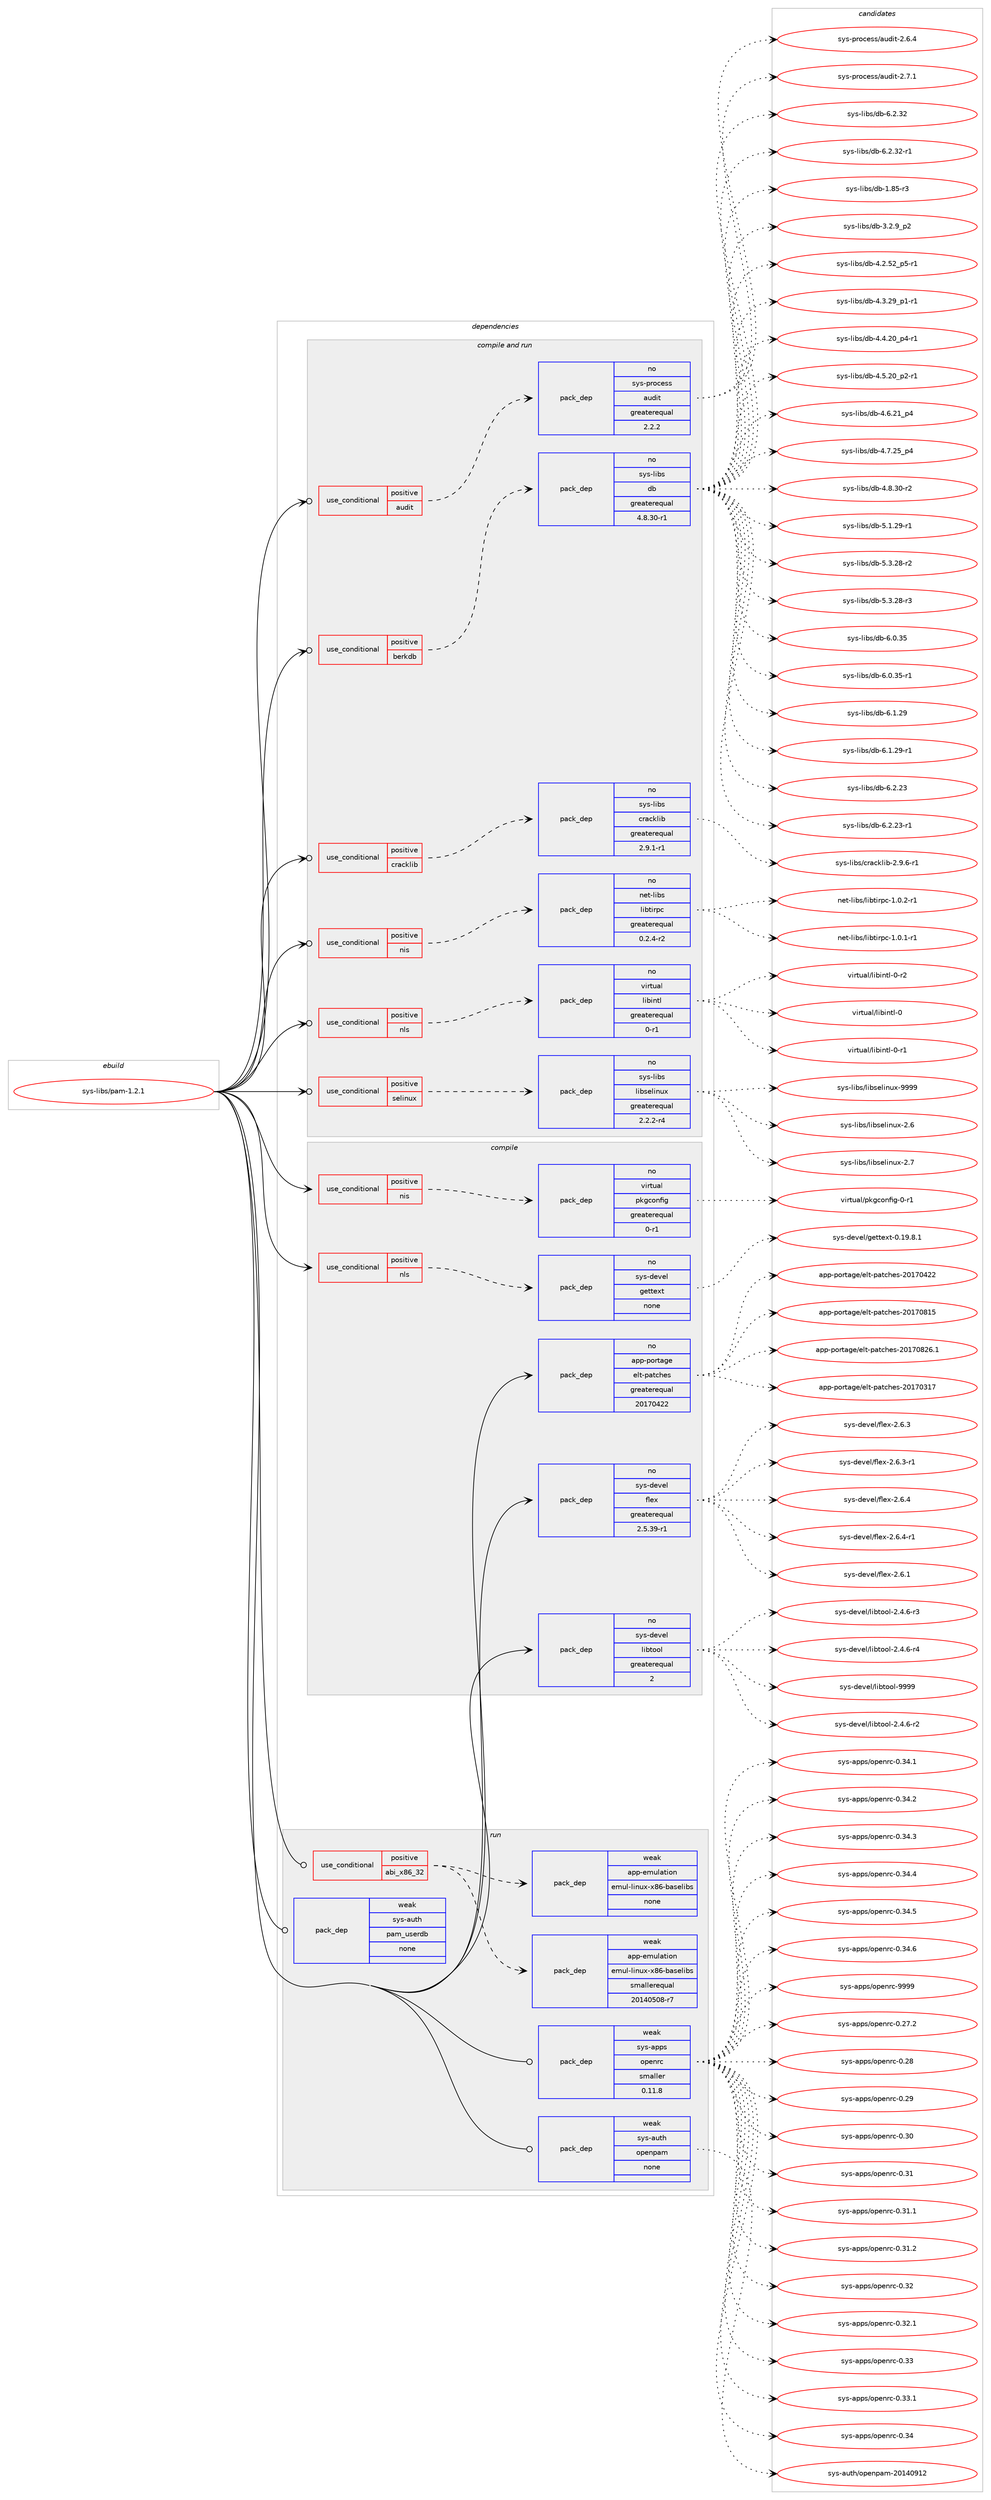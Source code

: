 digraph prolog {

# *************
# Graph options
# *************

newrank=true;
concentrate=true;
compound=true;
graph [rankdir=LR,fontname=Helvetica,fontsize=10,ranksep=1.5];#, ranksep=2.5, nodesep=0.2];
edge  [arrowhead=vee];
node  [fontname=Helvetica,fontsize=10];

# **********
# The ebuild
# **********

subgraph cluster_leftcol {
color=gray;
rank=same;
label=<<i>ebuild</i>>;
id [label="sys-libs/pam-1.2.1", color=red, width=4, href="../sys-libs/pam-1.2.1.svg"];
}

# ****************
# The dependencies
# ****************

subgraph cluster_midcol {
color=gray;
label=<<i>dependencies</i>>;
subgraph cluster_compile {
fillcolor="#eeeeee";
style=filled;
label=<<i>compile</i>>;
subgraph cond118448 {
dependency495556 [label=<<TABLE BORDER="0" CELLBORDER="1" CELLSPACING="0" CELLPADDING="4"><TR><TD ROWSPAN="3" CELLPADDING="10">use_conditional</TD></TR><TR><TD>positive</TD></TR><TR><TD>nis</TD></TR></TABLE>>, shape=none, color=red];
subgraph pack368320 {
dependency495557 [label=<<TABLE BORDER="0" CELLBORDER="1" CELLSPACING="0" CELLPADDING="4" WIDTH="220"><TR><TD ROWSPAN="6" CELLPADDING="30">pack_dep</TD></TR><TR><TD WIDTH="110">no</TD></TR><TR><TD>virtual</TD></TR><TR><TD>pkgconfig</TD></TR><TR><TD>greaterequal</TD></TR><TR><TD>0-r1</TD></TR></TABLE>>, shape=none, color=blue];
}
dependency495556:e -> dependency495557:w [weight=20,style="dashed",arrowhead="vee"];
}
id:e -> dependency495556:w [weight=20,style="solid",arrowhead="vee"];
subgraph cond118449 {
dependency495558 [label=<<TABLE BORDER="0" CELLBORDER="1" CELLSPACING="0" CELLPADDING="4"><TR><TD ROWSPAN="3" CELLPADDING="10">use_conditional</TD></TR><TR><TD>positive</TD></TR><TR><TD>nls</TD></TR></TABLE>>, shape=none, color=red];
subgraph pack368321 {
dependency495559 [label=<<TABLE BORDER="0" CELLBORDER="1" CELLSPACING="0" CELLPADDING="4" WIDTH="220"><TR><TD ROWSPAN="6" CELLPADDING="30">pack_dep</TD></TR><TR><TD WIDTH="110">no</TD></TR><TR><TD>sys-devel</TD></TR><TR><TD>gettext</TD></TR><TR><TD>none</TD></TR><TR><TD></TD></TR></TABLE>>, shape=none, color=blue];
}
dependency495558:e -> dependency495559:w [weight=20,style="dashed",arrowhead="vee"];
}
id:e -> dependency495558:w [weight=20,style="solid",arrowhead="vee"];
subgraph pack368322 {
dependency495560 [label=<<TABLE BORDER="0" CELLBORDER="1" CELLSPACING="0" CELLPADDING="4" WIDTH="220"><TR><TD ROWSPAN="6" CELLPADDING="30">pack_dep</TD></TR><TR><TD WIDTH="110">no</TD></TR><TR><TD>app-portage</TD></TR><TR><TD>elt-patches</TD></TR><TR><TD>greaterequal</TD></TR><TR><TD>20170422</TD></TR></TABLE>>, shape=none, color=blue];
}
id:e -> dependency495560:w [weight=20,style="solid",arrowhead="vee"];
subgraph pack368323 {
dependency495561 [label=<<TABLE BORDER="0" CELLBORDER="1" CELLSPACING="0" CELLPADDING="4" WIDTH="220"><TR><TD ROWSPAN="6" CELLPADDING="30">pack_dep</TD></TR><TR><TD WIDTH="110">no</TD></TR><TR><TD>sys-devel</TD></TR><TR><TD>flex</TD></TR><TR><TD>greaterequal</TD></TR><TR><TD>2.5.39-r1</TD></TR></TABLE>>, shape=none, color=blue];
}
id:e -> dependency495561:w [weight=20,style="solid",arrowhead="vee"];
subgraph pack368324 {
dependency495562 [label=<<TABLE BORDER="0" CELLBORDER="1" CELLSPACING="0" CELLPADDING="4" WIDTH="220"><TR><TD ROWSPAN="6" CELLPADDING="30">pack_dep</TD></TR><TR><TD WIDTH="110">no</TD></TR><TR><TD>sys-devel</TD></TR><TR><TD>libtool</TD></TR><TR><TD>greaterequal</TD></TR><TR><TD>2</TD></TR></TABLE>>, shape=none, color=blue];
}
id:e -> dependency495562:w [weight=20,style="solid",arrowhead="vee"];
}
subgraph cluster_compileandrun {
fillcolor="#eeeeee";
style=filled;
label=<<i>compile and run</i>>;
subgraph cond118450 {
dependency495563 [label=<<TABLE BORDER="0" CELLBORDER="1" CELLSPACING="0" CELLPADDING="4"><TR><TD ROWSPAN="3" CELLPADDING="10">use_conditional</TD></TR><TR><TD>positive</TD></TR><TR><TD>audit</TD></TR></TABLE>>, shape=none, color=red];
subgraph pack368325 {
dependency495564 [label=<<TABLE BORDER="0" CELLBORDER="1" CELLSPACING="0" CELLPADDING="4" WIDTH="220"><TR><TD ROWSPAN="6" CELLPADDING="30">pack_dep</TD></TR><TR><TD WIDTH="110">no</TD></TR><TR><TD>sys-process</TD></TR><TR><TD>audit</TD></TR><TR><TD>greaterequal</TD></TR><TR><TD>2.2.2</TD></TR></TABLE>>, shape=none, color=blue];
}
dependency495563:e -> dependency495564:w [weight=20,style="dashed",arrowhead="vee"];
}
id:e -> dependency495563:w [weight=20,style="solid",arrowhead="odotvee"];
subgraph cond118451 {
dependency495565 [label=<<TABLE BORDER="0" CELLBORDER="1" CELLSPACING="0" CELLPADDING="4"><TR><TD ROWSPAN="3" CELLPADDING="10">use_conditional</TD></TR><TR><TD>positive</TD></TR><TR><TD>berkdb</TD></TR></TABLE>>, shape=none, color=red];
subgraph pack368326 {
dependency495566 [label=<<TABLE BORDER="0" CELLBORDER="1" CELLSPACING="0" CELLPADDING="4" WIDTH="220"><TR><TD ROWSPAN="6" CELLPADDING="30">pack_dep</TD></TR><TR><TD WIDTH="110">no</TD></TR><TR><TD>sys-libs</TD></TR><TR><TD>db</TD></TR><TR><TD>greaterequal</TD></TR><TR><TD>4.8.30-r1</TD></TR></TABLE>>, shape=none, color=blue];
}
dependency495565:e -> dependency495566:w [weight=20,style="dashed",arrowhead="vee"];
}
id:e -> dependency495565:w [weight=20,style="solid",arrowhead="odotvee"];
subgraph cond118452 {
dependency495567 [label=<<TABLE BORDER="0" CELLBORDER="1" CELLSPACING="0" CELLPADDING="4"><TR><TD ROWSPAN="3" CELLPADDING="10">use_conditional</TD></TR><TR><TD>positive</TD></TR><TR><TD>cracklib</TD></TR></TABLE>>, shape=none, color=red];
subgraph pack368327 {
dependency495568 [label=<<TABLE BORDER="0" CELLBORDER="1" CELLSPACING="0" CELLPADDING="4" WIDTH="220"><TR><TD ROWSPAN="6" CELLPADDING="30">pack_dep</TD></TR><TR><TD WIDTH="110">no</TD></TR><TR><TD>sys-libs</TD></TR><TR><TD>cracklib</TD></TR><TR><TD>greaterequal</TD></TR><TR><TD>2.9.1-r1</TD></TR></TABLE>>, shape=none, color=blue];
}
dependency495567:e -> dependency495568:w [weight=20,style="dashed",arrowhead="vee"];
}
id:e -> dependency495567:w [weight=20,style="solid",arrowhead="odotvee"];
subgraph cond118453 {
dependency495569 [label=<<TABLE BORDER="0" CELLBORDER="1" CELLSPACING="0" CELLPADDING="4"><TR><TD ROWSPAN="3" CELLPADDING="10">use_conditional</TD></TR><TR><TD>positive</TD></TR><TR><TD>nis</TD></TR></TABLE>>, shape=none, color=red];
subgraph pack368328 {
dependency495570 [label=<<TABLE BORDER="0" CELLBORDER="1" CELLSPACING="0" CELLPADDING="4" WIDTH="220"><TR><TD ROWSPAN="6" CELLPADDING="30">pack_dep</TD></TR><TR><TD WIDTH="110">no</TD></TR><TR><TD>net-libs</TD></TR><TR><TD>libtirpc</TD></TR><TR><TD>greaterequal</TD></TR><TR><TD>0.2.4-r2</TD></TR></TABLE>>, shape=none, color=blue];
}
dependency495569:e -> dependency495570:w [weight=20,style="dashed",arrowhead="vee"];
}
id:e -> dependency495569:w [weight=20,style="solid",arrowhead="odotvee"];
subgraph cond118454 {
dependency495571 [label=<<TABLE BORDER="0" CELLBORDER="1" CELLSPACING="0" CELLPADDING="4"><TR><TD ROWSPAN="3" CELLPADDING="10">use_conditional</TD></TR><TR><TD>positive</TD></TR><TR><TD>nls</TD></TR></TABLE>>, shape=none, color=red];
subgraph pack368329 {
dependency495572 [label=<<TABLE BORDER="0" CELLBORDER="1" CELLSPACING="0" CELLPADDING="4" WIDTH="220"><TR><TD ROWSPAN="6" CELLPADDING="30">pack_dep</TD></TR><TR><TD WIDTH="110">no</TD></TR><TR><TD>virtual</TD></TR><TR><TD>libintl</TD></TR><TR><TD>greaterequal</TD></TR><TR><TD>0-r1</TD></TR></TABLE>>, shape=none, color=blue];
}
dependency495571:e -> dependency495572:w [weight=20,style="dashed",arrowhead="vee"];
}
id:e -> dependency495571:w [weight=20,style="solid",arrowhead="odotvee"];
subgraph cond118455 {
dependency495573 [label=<<TABLE BORDER="0" CELLBORDER="1" CELLSPACING="0" CELLPADDING="4"><TR><TD ROWSPAN="3" CELLPADDING="10">use_conditional</TD></TR><TR><TD>positive</TD></TR><TR><TD>selinux</TD></TR></TABLE>>, shape=none, color=red];
subgraph pack368330 {
dependency495574 [label=<<TABLE BORDER="0" CELLBORDER="1" CELLSPACING="0" CELLPADDING="4" WIDTH="220"><TR><TD ROWSPAN="6" CELLPADDING="30">pack_dep</TD></TR><TR><TD WIDTH="110">no</TD></TR><TR><TD>sys-libs</TD></TR><TR><TD>libselinux</TD></TR><TR><TD>greaterequal</TD></TR><TR><TD>2.2.2-r4</TD></TR></TABLE>>, shape=none, color=blue];
}
dependency495573:e -> dependency495574:w [weight=20,style="dashed",arrowhead="vee"];
}
id:e -> dependency495573:w [weight=20,style="solid",arrowhead="odotvee"];
}
subgraph cluster_run {
fillcolor="#eeeeee";
style=filled;
label=<<i>run</i>>;
subgraph cond118456 {
dependency495575 [label=<<TABLE BORDER="0" CELLBORDER="1" CELLSPACING="0" CELLPADDING="4"><TR><TD ROWSPAN="3" CELLPADDING="10">use_conditional</TD></TR><TR><TD>positive</TD></TR><TR><TD>abi_x86_32</TD></TR></TABLE>>, shape=none, color=red];
subgraph pack368331 {
dependency495576 [label=<<TABLE BORDER="0" CELLBORDER="1" CELLSPACING="0" CELLPADDING="4" WIDTH="220"><TR><TD ROWSPAN="6" CELLPADDING="30">pack_dep</TD></TR><TR><TD WIDTH="110">weak</TD></TR><TR><TD>app-emulation</TD></TR><TR><TD>emul-linux-x86-baselibs</TD></TR><TR><TD>smallerequal</TD></TR><TR><TD>20140508-r7</TD></TR></TABLE>>, shape=none, color=blue];
}
dependency495575:e -> dependency495576:w [weight=20,style="dashed",arrowhead="vee"];
subgraph pack368332 {
dependency495577 [label=<<TABLE BORDER="0" CELLBORDER="1" CELLSPACING="0" CELLPADDING="4" WIDTH="220"><TR><TD ROWSPAN="6" CELLPADDING="30">pack_dep</TD></TR><TR><TD WIDTH="110">weak</TD></TR><TR><TD>app-emulation</TD></TR><TR><TD>emul-linux-x86-baselibs</TD></TR><TR><TD>none</TD></TR><TR><TD></TD></TR></TABLE>>, shape=none, color=blue];
}
dependency495575:e -> dependency495577:w [weight=20,style="dashed",arrowhead="vee"];
}
id:e -> dependency495575:w [weight=20,style="solid",arrowhead="odot"];
subgraph pack368333 {
dependency495578 [label=<<TABLE BORDER="0" CELLBORDER="1" CELLSPACING="0" CELLPADDING="4" WIDTH="220"><TR><TD ROWSPAN="6" CELLPADDING="30">pack_dep</TD></TR><TR><TD WIDTH="110">weak</TD></TR><TR><TD>sys-apps</TD></TR><TR><TD>openrc</TD></TR><TR><TD>smaller</TD></TR><TR><TD>0.11.8</TD></TR></TABLE>>, shape=none, color=blue];
}
id:e -> dependency495578:w [weight=20,style="solid",arrowhead="odot"];
subgraph pack368334 {
dependency495579 [label=<<TABLE BORDER="0" CELLBORDER="1" CELLSPACING="0" CELLPADDING="4" WIDTH="220"><TR><TD ROWSPAN="6" CELLPADDING="30">pack_dep</TD></TR><TR><TD WIDTH="110">weak</TD></TR><TR><TD>sys-auth</TD></TR><TR><TD>openpam</TD></TR><TR><TD>none</TD></TR><TR><TD></TD></TR></TABLE>>, shape=none, color=blue];
}
id:e -> dependency495579:w [weight=20,style="solid",arrowhead="odot"];
subgraph pack368335 {
dependency495580 [label=<<TABLE BORDER="0" CELLBORDER="1" CELLSPACING="0" CELLPADDING="4" WIDTH="220"><TR><TD ROWSPAN="6" CELLPADDING="30">pack_dep</TD></TR><TR><TD WIDTH="110">weak</TD></TR><TR><TD>sys-auth</TD></TR><TR><TD>pam_userdb</TD></TR><TR><TD>none</TD></TR><TR><TD></TD></TR></TABLE>>, shape=none, color=blue];
}
id:e -> dependency495580:w [weight=20,style="solid",arrowhead="odot"];
}
}

# **************
# The candidates
# **************

subgraph cluster_choices {
rank=same;
color=gray;
label=<<i>candidates</i>>;

subgraph choice368320 {
color=black;
nodesep=1;
choice11810511411611797108471121071039911111010210510345484511449 [label="virtual/pkgconfig-0-r1", color=red, width=4,href="../virtual/pkgconfig-0-r1.svg"];
dependency495557:e -> choice11810511411611797108471121071039911111010210510345484511449:w [style=dotted,weight="100"];
}
subgraph choice368321 {
color=black;
nodesep=1;
choice1151211154510010111810110847103101116116101120116454846495746564649 [label="sys-devel/gettext-0.19.8.1", color=red, width=4,href="../sys-devel/gettext-0.19.8.1.svg"];
dependency495559:e -> choice1151211154510010111810110847103101116116101120116454846495746564649:w [style=dotted,weight="100"];
}
subgraph choice368322 {
color=black;
nodesep=1;
choice97112112451121111141169710310147101108116451129711699104101115455048495548514955 [label="app-portage/elt-patches-20170317", color=red, width=4,href="../app-portage/elt-patches-20170317.svg"];
choice97112112451121111141169710310147101108116451129711699104101115455048495548525050 [label="app-portage/elt-patches-20170422", color=red, width=4,href="../app-portage/elt-patches-20170422.svg"];
choice97112112451121111141169710310147101108116451129711699104101115455048495548564953 [label="app-portage/elt-patches-20170815", color=red, width=4,href="../app-portage/elt-patches-20170815.svg"];
choice971121124511211111411697103101471011081164511297116991041011154550484955485650544649 [label="app-portage/elt-patches-20170826.1", color=red, width=4,href="../app-portage/elt-patches-20170826.1.svg"];
dependency495560:e -> choice97112112451121111141169710310147101108116451129711699104101115455048495548514955:w [style=dotted,weight="100"];
dependency495560:e -> choice97112112451121111141169710310147101108116451129711699104101115455048495548525050:w [style=dotted,weight="100"];
dependency495560:e -> choice97112112451121111141169710310147101108116451129711699104101115455048495548564953:w [style=dotted,weight="100"];
dependency495560:e -> choice971121124511211111411697103101471011081164511297116991041011154550484955485650544649:w [style=dotted,weight="100"];
}
subgraph choice368323 {
color=black;
nodesep=1;
choice1151211154510010111810110847102108101120455046544649 [label="sys-devel/flex-2.6.1", color=red, width=4,href="../sys-devel/flex-2.6.1.svg"];
choice1151211154510010111810110847102108101120455046544651 [label="sys-devel/flex-2.6.3", color=red, width=4,href="../sys-devel/flex-2.6.3.svg"];
choice11512111545100101118101108471021081011204550465446514511449 [label="sys-devel/flex-2.6.3-r1", color=red, width=4,href="../sys-devel/flex-2.6.3-r1.svg"];
choice1151211154510010111810110847102108101120455046544652 [label="sys-devel/flex-2.6.4", color=red, width=4,href="../sys-devel/flex-2.6.4.svg"];
choice11512111545100101118101108471021081011204550465446524511449 [label="sys-devel/flex-2.6.4-r1", color=red, width=4,href="../sys-devel/flex-2.6.4-r1.svg"];
dependency495561:e -> choice1151211154510010111810110847102108101120455046544649:w [style=dotted,weight="100"];
dependency495561:e -> choice1151211154510010111810110847102108101120455046544651:w [style=dotted,weight="100"];
dependency495561:e -> choice11512111545100101118101108471021081011204550465446514511449:w [style=dotted,weight="100"];
dependency495561:e -> choice1151211154510010111810110847102108101120455046544652:w [style=dotted,weight="100"];
dependency495561:e -> choice11512111545100101118101108471021081011204550465446524511449:w [style=dotted,weight="100"];
}
subgraph choice368324 {
color=black;
nodesep=1;
choice1151211154510010111810110847108105981161111111084550465246544511450 [label="sys-devel/libtool-2.4.6-r2", color=red, width=4,href="../sys-devel/libtool-2.4.6-r2.svg"];
choice1151211154510010111810110847108105981161111111084550465246544511451 [label="sys-devel/libtool-2.4.6-r3", color=red, width=4,href="../sys-devel/libtool-2.4.6-r3.svg"];
choice1151211154510010111810110847108105981161111111084550465246544511452 [label="sys-devel/libtool-2.4.6-r4", color=red, width=4,href="../sys-devel/libtool-2.4.6-r4.svg"];
choice1151211154510010111810110847108105981161111111084557575757 [label="sys-devel/libtool-9999", color=red, width=4,href="../sys-devel/libtool-9999.svg"];
dependency495562:e -> choice1151211154510010111810110847108105981161111111084550465246544511450:w [style=dotted,weight="100"];
dependency495562:e -> choice1151211154510010111810110847108105981161111111084550465246544511451:w [style=dotted,weight="100"];
dependency495562:e -> choice1151211154510010111810110847108105981161111111084550465246544511452:w [style=dotted,weight="100"];
dependency495562:e -> choice1151211154510010111810110847108105981161111111084557575757:w [style=dotted,weight="100"];
}
subgraph choice368325 {
color=black;
nodesep=1;
choice11512111545112114111991011151154797117100105116455046544652 [label="sys-process/audit-2.6.4", color=red, width=4,href="../sys-process/audit-2.6.4.svg"];
choice11512111545112114111991011151154797117100105116455046554649 [label="sys-process/audit-2.7.1", color=red, width=4,href="../sys-process/audit-2.7.1.svg"];
dependency495564:e -> choice11512111545112114111991011151154797117100105116455046544652:w [style=dotted,weight="100"];
dependency495564:e -> choice11512111545112114111991011151154797117100105116455046554649:w [style=dotted,weight="100"];
}
subgraph choice368326 {
color=black;
nodesep=1;
choice1151211154510810598115471009845494656534511451 [label="sys-libs/db-1.85-r3", color=red, width=4,href="../sys-libs/db-1.85-r3.svg"];
choice115121115451081059811547100984551465046579511250 [label="sys-libs/db-3.2.9_p2", color=red, width=4,href="../sys-libs/db-3.2.9_p2.svg"];
choice115121115451081059811547100984552465046535095112534511449 [label="sys-libs/db-4.2.52_p5-r1", color=red, width=4,href="../sys-libs/db-4.2.52_p5-r1.svg"];
choice115121115451081059811547100984552465146505795112494511449 [label="sys-libs/db-4.3.29_p1-r1", color=red, width=4,href="../sys-libs/db-4.3.29_p1-r1.svg"];
choice115121115451081059811547100984552465246504895112524511449 [label="sys-libs/db-4.4.20_p4-r1", color=red, width=4,href="../sys-libs/db-4.4.20_p4-r1.svg"];
choice115121115451081059811547100984552465346504895112504511449 [label="sys-libs/db-4.5.20_p2-r1", color=red, width=4,href="../sys-libs/db-4.5.20_p2-r1.svg"];
choice11512111545108105981154710098455246544650499511252 [label="sys-libs/db-4.6.21_p4", color=red, width=4,href="../sys-libs/db-4.6.21_p4.svg"];
choice11512111545108105981154710098455246554650539511252 [label="sys-libs/db-4.7.25_p4", color=red, width=4,href="../sys-libs/db-4.7.25_p4.svg"];
choice11512111545108105981154710098455246564651484511450 [label="sys-libs/db-4.8.30-r2", color=red, width=4,href="../sys-libs/db-4.8.30-r2.svg"];
choice11512111545108105981154710098455346494650574511449 [label="sys-libs/db-5.1.29-r1", color=red, width=4,href="../sys-libs/db-5.1.29-r1.svg"];
choice11512111545108105981154710098455346514650564511450 [label="sys-libs/db-5.3.28-r2", color=red, width=4,href="../sys-libs/db-5.3.28-r2.svg"];
choice11512111545108105981154710098455346514650564511451 [label="sys-libs/db-5.3.28-r3", color=red, width=4,href="../sys-libs/db-5.3.28-r3.svg"];
choice1151211154510810598115471009845544648465153 [label="sys-libs/db-6.0.35", color=red, width=4,href="../sys-libs/db-6.0.35.svg"];
choice11512111545108105981154710098455446484651534511449 [label="sys-libs/db-6.0.35-r1", color=red, width=4,href="../sys-libs/db-6.0.35-r1.svg"];
choice1151211154510810598115471009845544649465057 [label="sys-libs/db-6.1.29", color=red, width=4,href="../sys-libs/db-6.1.29.svg"];
choice11512111545108105981154710098455446494650574511449 [label="sys-libs/db-6.1.29-r1", color=red, width=4,href="../sys-libs/db-6.1.29-r1.svg"];
choice1151211154510810598115471009845544650465051 [label="sys-libs/db-6.2.23", color=red, width=4,href="../sys-libs/db-6.2.23.svg"];
choice11512111545108105981154710098455446504650514511449 [label="sys-libs/db-6.2.23-r1", color=red, width=4,href="../sys-libs/db-6.2.23-r1.svg"];
choice1151211154510810598115471009845544650465150 [label="sys-libs/db-6.2.32", color=red, width=4,href="../sys-libs/db-6.2.32.svg"];
choice11512111545108105981154710098455446504651504511449 [label="sys-libs/db-6.2.32-r1", color=red, width=4,href="../sys-libs/db-6.2.32-r1.svg"];
dependency495566:e -> choice1151211154510810598115471009845494656534511451:w [style=dotted,weight="100"];
dependency495566:e -> choice115121115451081059811547100984551465046579511250:w [style=dotted,weight="100"];
dependency495566:e -> choice115121115451081059811547100984552465046535095112534511449:w [style=dotted,weight="100"];
dependency495566:e -> choice115121115451081059811547100984552465146505795112494511449:w [style=dotted,weight="100"];
dependency495566:e -> choice115121115451081059811547100984552465246504895112524511449:w [style=dotted,weight="100"];
dependency495566:e -> choice115121115451081059811547100984552465346504895112504511449:w [style=dotted,weight="100"];
dependency495566:e -> choice11512111545108105981154710098455246544650499511252:w [style=dotted,weight="100"];
dependency495566:e -> choice11512111545108105981154710098455246554650539511252:w [style=dotted,weight="100"];
dependency495566:e -> choice11512111545108105981154710098455246564651484511450:w [style=dotted,weight="100"];
dependency495566:e -> choice11512111545108105981154710098455346494650574511449:w [style=dotted,weight="100"];
dependency495566:e -> choice11512111545108105981154710098455346514650564511450:w [style=dotted,weight="100"];
dependency495566:e -> choice11512111545108105981154710098455346514650564511451:w [style=dotted,weight="100"];
dependency495566:e -> choice1151211154510810598115471009845544648465153:w [style=dotted,weight="100"];
dependency495566:e -> choice11512111545108105981154710098455446484651534511449:w [style=dotted,weight="100"];
dependency495566:e -> choice1151211154510810598115471009845544649465057:w [style=dotted,weight="100"];
dependency495566:e -> choice11512111545108105981154710098455446494650574511449:w [style=dotted,weight="100"];
dependency495566:e -> choice1151211154510810598115471009845544650465051:w [style=dotted,weight="100"];
dependency495566:e -> choice11512111545108105981154710098455446504650514511449:w [style=dotted,weight="100"];
dependency495566:e -> choice1151211154510810598115471009845544650465150:w [style=dotted,weight="100"];
dependency495566:e -> choice11512111545108105981154710098455446504651504511449:w [style=dotted,weight="100"];
}
subgraph choice368327 {
color=black;
nodesep=1;
choice115121115451081059811547991149799107108105984550465746544511449 [label="sys-libs/cracklib-2.9.6-r1", color=red, width=4,href="../sys-libs/cracklib-2.9.6-r1.svg"];
dependency495568:e -> choice115121115451081059811547991149799107108105984550465746544511449:w [style=dotted,weight="100"];
}
subgraph choice368328 {
color=black;
nodesep=1;
choice11010111645108105981154710810598116105114112994549464846494511449 [label="net-libs/libtirpc-1.0.1-r1", color=red, width=4,href="../net-libs/libtirpc-1.0.1-r1.svg"];
choice11010111645108105981154710810598116105114112994549464846504511449 [label="net-libs/libtirpc-1.0.2-r1", color=red, width=4,href="../net-libs/libtirpc-1.0.2-r1.svg"];
dependency495570:e -> choice11010111645108105981154710810598116105114112994549464846494511449:w [style=dotted,weight="100"];
dependency495570:e -> choice11010111645108105981154710810598116105114112994549464846504511449:w [style=dotted,weight="100"];
}
subgraph choice368329 {
color=black;
nodesep=1;
choice1181051141161179710847108105981051101161084548 [label="virtual/libintl-0", color=red, width=4,href="../virtual/libintl-0.svg"];
choice11810511411611797108471081059810511011610845484511449 [label="virtual/libintl-0-r1", color=red, width=4,href="../virtual/libintl-0-r1.svg"];
choice11810511411611797108471081059810511011610845484511450 [label="virtual/libintl-0-r2", color=red, width=4,href="../virtual/libintl-0-r2.svg"];
dependency495572:e -> choice1181051141161179710847108105981051101161084548:w [style=dotted,weight="100"];
dependency495572:e -> choice11810511411611797108471081059810511011610845484511449:w [style=dotted,weight="100"];
dependency495572:e -> choice11810511411611797108471081059810511011610845484511450:w [style=dotted,weight="100"];
}
subgraph choice368330 {
color=black;
nodesep=1;
choice1151211154510810598115471081059811510110810511011712045504654 [label="sys-libs/libselinux-2.6", color=red, width=4,href="../sys-libs/libselinux-2.6.svg"];
choice1151211154510810598115471081059811510110810511011712045504655 [label="sys-libs/libselinux-2.7", color=red, width=4,href="../sys-libs/libselinux-2.7.svg"];
choice115121115451081059811547108105981151011081051101171204557575757 [label="sys-libs/libselinux-9999", color=red, width=4,href="../sys-libs/libselinux-9999.svg"];
dependency495574:e -> choice1151211154510810598115471081059811510110810511011712045504654:w [style=dotted,weight="100"];
dependency495574:e -> choice1151211154510810598115471081059811510110810511011712045504655:w [style=dotted,weight="100"];
dependency495574:e -> choice115121115451081059811547108105981151011081051101171204557575757:w [style=dotted,weight="100"];
}
subgraph choice368331 {
color=black;
nodesep=1;
}
subgraph choice368332 {
color=black;
nodesep=1;
}
subgraph choice368333 {
color=black;
nodesep=1;
choice1151211154597112112115471111121011101149945484650554650 [label="sys-apps/openrc-0.27.2", color=red, width=4,href="../sys-apps/openrc-0.27.2.svg"];
choice115121115459711211211547111112101110114994548465056 [label="sys-apps/openrc-0.28", color=red, width=4,href="../sys-apps/openrc-0.28.svg"];
choice115121115459711211211547111112101110114994548465057 [label="sys-apps/openrc-0.29", color=red, width=4,href="../sys-apps/openrc-0.29.svg"];
choice115121115459711211211547111112101110114994548465148 [label="sys-apps/openrc-0.30", color=red, width=4,href="../sys-apps/openrc-0.30.svg"];
choice115121115459711211211547111112101110114994548465149 [label="sys-apps/openrc-0.31", color=red, width=4,href="../sys-apps/openrc-0.31.svg"];
choice1151211154597112112115471111121011101149945484651494649 [label="sys-apps/openrc-0.31.1", color=red, width=4,href="../sys-apps/openrc-0.31.1.svg"];
choice1151211154597112112115471111121011101149945484651494650 [label="sys-apps/openrc-0.31.2", color=red, width=4,href="../sys-apps/openrc-0.31.2.svg"];
choice115121115459711211211547111112101110114994548465150 [label="sys-apps/openrc-0.32", color=red, width=4,href="../sys-apps/openrc-0.32.svg"];
choice1151211154597112112115471111121011101149945484651504649 [label="sys-apps/openrc-0.32.1", color=red, width=4,href="../sys-apps/openrc-0.32.1.svg"];
choice115121115459711211211547111112101110114994548465151 [label="sys-apps/openrc-0.33", color=red, width=4,href="../sys-apps/openrc-0.33.svg"];
choice1151211154597112112115471111121011101149945484651514649 [label="sys-apps/openrc-0.33.1", color=red, width=4,href="../sys-apps/openrc-0.33.1.svg"];
choice115121115459711211211547111112101110114994548465152 [label="sys-apps/openrc-0.34", color=red, width=4,href="../sys-apps/openrc-0.34.svg"];
choice1151211154597112112115471111121011101149945484651524649 [label="sys-apps/openrc-0.34.1", color=red, width=4,href="../sys-apps/openrc-0.34.1.svg"];
choice1151211154597112112115471111121011101149945484651524650 [label="sys-apps/openrc-0.34.2", color=red, width=4,href="../sys-apps/openrc-0.34.2.svg"];
choice1151211154597112112115471111121011101149945484651524651 [label="sys-apps/openrc-0.34.3", color=red, width=4,href="../sys-apps/openrc-0.34.3.svg"];
choice1151211154597112112115471111121011101149945484651524652 [label="sys-apps/openrc-0.34.4", color=red, width=4,href="../sys-apps/openrc-0.34.4.svg"];
choice1151211154597112112115471111121011101149945484651524653 [label="sys-apps/openrc-0.34.5", color=red, width=4,href="../sys-apps/openrc-0.34.5.svg"];
choice1151211154597112112115471111121011101149945484651524654 [label="sys-apps/openrc-0.34.6", color=red, width=4,href="../sys-apps/openrc-0.34.6.svg"];
choice115121115459711211211547111112101110114994557575757 [label="sys-apps/openrc-9999", color=red, width=4,href="../sys-apps/openrc-9999.svg"];
dependency495578:e -> choice1151211154597112112115471111121011101149945484650554650:w [style=dotted,weight="100"];
dependency495578:e -> choice115121115459711211211547111112101110114994548465056:w [style=dotted,weight="100"];
dependency495578:e -> choice115121115459711211211547111112101110114994548465057:w [style=dotted,weight="100"];
dependency495578:e -> choice115121115459711211211547111112101110114994548465148:w [style=dotted,weight="100"];
dependency495578:e -> choice115121115459711211211547111112101110114994548465149:w [style=dotted,weight="100"];
dependency495578:e -> choice1151211154597112112115471111121011101149945484651494649:w [style=dotted,weight="100"];
dependency495578:e -> choice1151211154597112112115471111121011101149945484651494650:w [style=dotted,weight="100"];
dependency495578:e -> choice115121115459711211211547111112101110114994548465150:w [style=dotted,weight="100"];
dependency495578:e -> choice1151211154597112112115471111121011101149945484651504649:w [style=dotted,weight="100"];
dependency495578:e -> choice115121115459711211211547111112101110114994548465151:w [style=dotted,weight="100"];
dependency495578:e -> choice1151211154597112112115471111121011101149945484651514649:w [style=dotted,weight="100"];
dependency495578:e -> choice115121115459711211211547111112101110114994548465152:w [style=dotted,weight="100"];
dependency495578:e -> choice1151211154597112112115471111121011101149945484651524649:w [style=dotted,weight="100"];
dependency495578:e -> choice1151211154597112112115471111121011101149945484651524650:w [style=dotted,weight="100"];
dependency495578:e -> choice1151211154597112112115471111121011101149945484651524651:w [style=dotted,weight="100"];
dependency495578:e -> choice1151211154597112112115471111121011101149945484651524652:w [style=dotted,weight="100"];
dependency495578:e -> choice1151211154597112112115471111121011101149945484651524653:w [style=dotted,weight="100"];
dependency495578:e -> choice1151211154597112112115471111121011101149945484651524654:w [style=dotted,weight="100"];
dependency495578:e -> choice115121115459711211211547111112101110114994557575757:w [style=dotted,weight="100"];
}
subgraph choice368334 {
color=black;
nodesep=1;
choice11512111545971171161044711111210111011297109455048495248574950 [label="sys-auth/openpam-20140912", color=red, width=4,href="../sys-auth/openpam-20140912.svg"];
dependency495579:e -> choice11512111545971171161044711111210111011297109455048495248574950:w [style=dotted,weight="100"];
}
subgraph choice368335 {
color=black;
nodesep=1;
}
}

}
